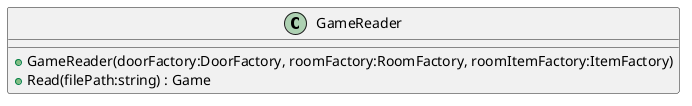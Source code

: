@startuml
class GameReader {
    + GameReader(doorFactory:DoorFactory, roomFactory:RoomFactory, roomItemFactory:ItemFactory)
    + Read(filePath:string) : Game
}
@enduml
